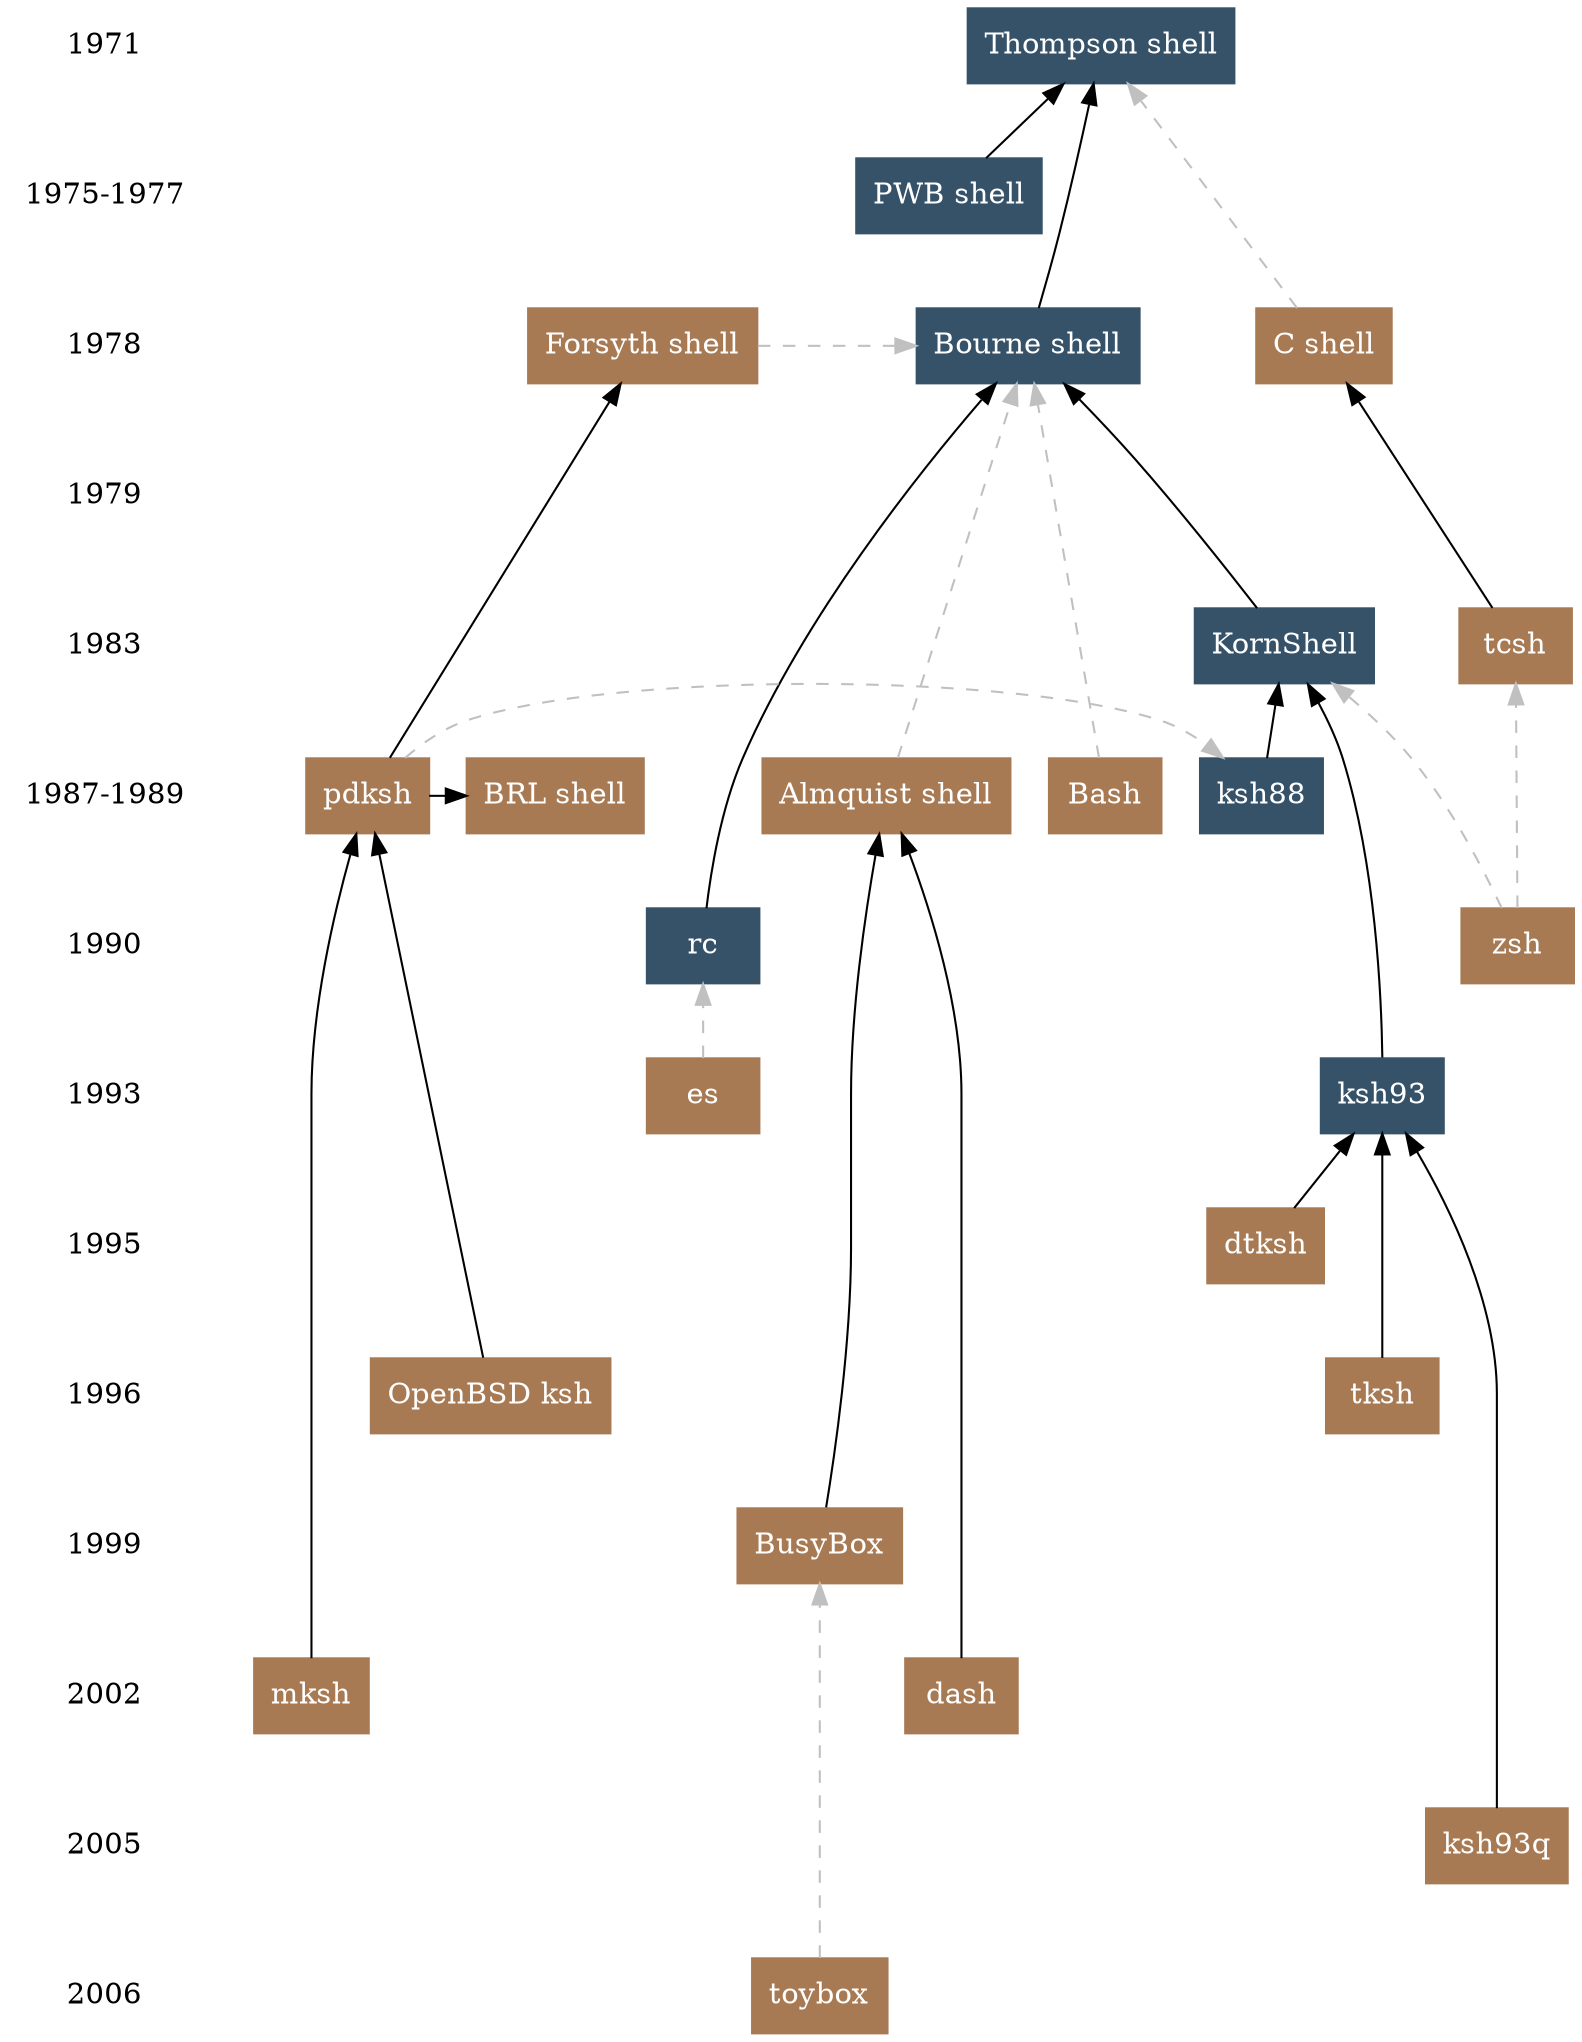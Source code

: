 digraph shells {
        {
                edge [ style = invis; ]
                node [ shape = plaintext; ]
                1971 -> "1975-1977" -> 1978 -> 1979 -> 1983 -> "1987-1989" -> 1990 -> 1993 -> 1995 -> 1996 ->1999 -> 2002 -> 2005 -> 2006;
        }
        
        edge [ style = solid; ]
        node [ shape = box; ]
        
        /*
        
        Proprietary licenses
        
        */
        node [ style=filled, color="#355269", fontcolor="white" ];
        
        { rank = same; 1971; "Thompson shell"; }
        
        { rank = same; "1975-1977"; "PWB shell"; }
        
        { rank = same; 1978; "Bourne shell"; }
        
        { rank = same; "1990" ; rc; }
        
        { rank = same; 1983; "KornShell"; }
        
        { rank = same; "1987-1989"; "ksh88"; }
        
        { rank = same; 1993; "ksh93"; }
        
        /*
        
        Open, free, public licenses
        
        */
        node [ style=filled, color="#A87A54", fontcolor="white" ];
        
        { rank = same; 1978; "C shell"; }
        
        { rank = same; "1987-1989"; "BRL shell"; }
        
        { rank = same; 1978; "Forsyth shell"; }
        
        { rank = same; 1983; tcsh; }
        
        { rank = same; "1987-1989"; "Almquist shell"; }
        
        { rank = same; 2005; "ksh93q"; }
        
        { rank = same; 2002; dash; }
        
        { rank = same; "1987-1989"; pdksh; }
        
        { rank = same; "1987-1989"; Bash; }
        
        { rank = same; 1993; es; }
        
        { rank = same; 1990; zsh; }
        
        { rank = same; 1995; dtksh; }
        
        { rank = same; 1996; tksh; }
        
        { rank = same; 1999; BusyBox; }
        
        { rank = same; 2002; mksh; }
        
        { rank = same; 2006; toybox; }
        
        { rank = same; 1996; "OpenBSD ksh"; }
        
        /*
        
        Uses source code from
        
        */
        edge [ style = solid; color = black; ];
        
        "Bourne shell" -> "Thompson shell";
        "BusyBox" -> "Almquist shell";
        "KornShell" -> "Bourne shell";
        "OpenBSD ksh" -> "pdksh";
        "PWB shell" -> "Thompson shell";
        "dash" -> "Almquist shell";
        "dtksh" -> "ksh93";
        "ksh88" -> "KornShell";
        "ksh93" -> "KornShell";
        "ksh93q" -> "ksh93";
        "mksh" -> "pdksh";
        "pdksh" -> "BRL shell";
        "pdksh" -> "Forsyth shell";
        "rc" -> "Bourne shell";
        "tcsh" -> "C shell";
        "tksh" -> "ksh93";
        
        /*
        
        Influenced by/clean reimplementation of
        
        */
        edge [ style = dashed; color = grey; ];
        
        "pdksh" -> ksh88;
        "zsh" -> KornShell;
        "zsh" -> tcsh;
        "Forsyth shell" -> "Bourne shell" ;
        "Bash" -> "Bourne shell";
        "Almquist shell" -> "Bourne shell";
        "C shell" -> "Thompson shell";
        "es" -> "rc";
        "toybox" -> BusyBox;
}
